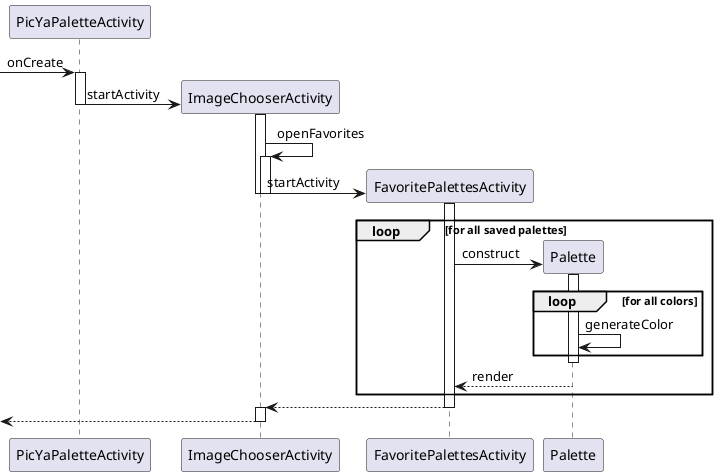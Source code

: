 @startuml


[-> PicYaPaletteActivity: onCreate
activate PicYaPaletteActivity

create ImageChooserActivity
PicYaPaletteActivity -> ImageChooserActivity:  startActivity

activate ImageChooserActivity
deactivate PicYaPaletteActivity

ImageChooserActivity -> ImageChooserActivity: openFavorites
activate ImageChooserActivity

create FavoritePalettesActivity
ImageChooserActivity -> FavoritePalettesActivity: startActivity
deactivate ImageChooserActivity
deactivate ImageChooserActivity
activate FavoritePalettesActivity

loop for all saved palettes
create Palette
FavoritePalettesActivity -> Palette: construct
activate Palette

loop for all colors
Palette -> Palette: generateColor
end
deactivate Palette
Palette --> FavoritePalettesActivity: render
end

FavoritePalettesActivity --> ImageChooserActivity
deactivate FavoritePalettesActivity
activate ImageChooserActivity
<--ImageChooserActivity
deactivate ImageChooserActivity

@enduml